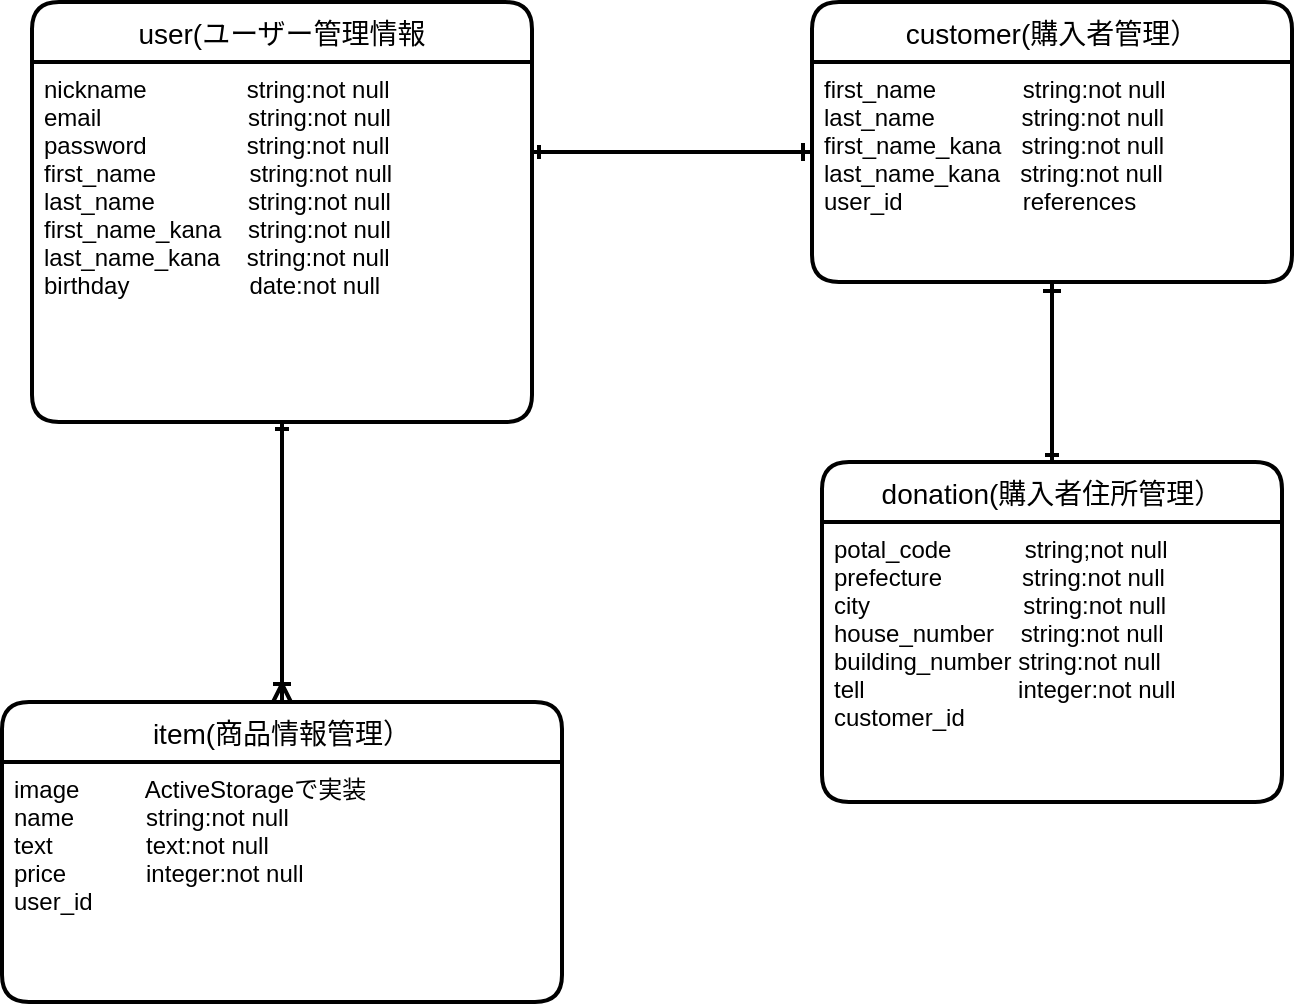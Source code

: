 <mxfile version="13.10.0" type="embed">
    <diagram id="GcNY1iAnVAGguJAcu2VM" name="ページ1">
        <mxGraphModel dx="1930" dy="618" grid="1" gridSize="10" guides="1" tooltips="1" connect="1" arrows="1" fold="1" page="1" pageScale="1" pageWidth="850" pageHeight="1100" math="0" shadow="0">
            <root>
                <mxCell id="0"/>
                <mxCell id="1" parent="0"/>
                <mxCell id="398" value="user(ユーザー管理情報" style="swimlane;childLayout=stackLayout;horizontal=1;startSize=30;horizontalStack=0;rounded=1;fontSize=14;fontStyle=0;strokeWidth=2;resizeParent=0;resizeLast=1;shadow=0;dashed=0;align=center;" vertex="1" parent="1">
                    <mxGeometry x="-750" y="60" width="250" height="210" as="geometry"/>
                </mxCell>
                <mxCell id="399" value="nickname               string:not null&#10;email                      string:not null         &#10;password               string:not null&#10;first_name              string:not null&#10;last_name              string:not null&#10;first_name_kana    string:not null&#10;last_name_kana    string:not null&#10;birthday                  date:not null" style="align=left;strokeColor=none;fillColor=none;spacingLeft=4;fontSize=12;verticalAlign=top;resizable=0;rotatable=0;part=1;" vertex="1" parent="398">
                    <mxGeometry y="30" width="250" height="180" as="geometry"/>
                </mxCell>
                <mxCell id="403" value="customer(購入者管理）" style="swimlane;childLayout=stackLayout;horizontal=1;startSize=30;horizontalStack=0;rounded=1;fontSize=14;fontStyle=0;strokeWidth=2;resizeParent=0;resizeLast=1;shadow=0;dashed=0;align=center;" vertex="1" parent="1">
                    <mxGeometry x="-360" y="60" width="240" height="140" as="geometry"/>
                </mxCell>
                <mxCell id="404" value="first_name             string:not null&#10;last_name             string:not null&#10;first_name_kana   string:not null&#10;last_name_kana   string:not null&#10;user_id                  references&#10;" style="align=left;strokeColor=none;fillColor=none;spacingLeft=4;fontSize=12;verticalAlign=top;resizable=0;rotatable=0;part=1;" vertex="1" parent="403">
                    <mxGeometry y="30" width="240" height="110" as="geometry"/>
                </mxCell>
                <mxCell id="407" style="edgeStyle=orthogonalEdgeStyle;rounded=0;orthogonalLoop=1;jettySize=auto;html=1;exitX=1;exitY=0.25;exitDx=0;exitDy=0;startArrow=ERone;startFill=0;startSize=4;sourcePerimeterSpacing=0;endArrow=ERone;endFill=0;targetPerimeterSpacing=0;strokeWidth=2;" edge="1" parent="1" source="399">
                    <mxGeometry relative="1" as="geometry">
                        <mxPoint x="-360" y="135" as="targetPoint"/>
                    </mxGeometry>
                </mxCell>
                <mxCell id="422" style="edgeStyle=orthogonalEdgeStyle;rounded=0;orthogonalLoop=1;jettySize=auto;html=1;exitX=0.5;exitY=0;exitDx=0;exitDy=0;entryX=0.5;entryY=1;entryDx=0;entryDy=0;startArrow=ERone;startFill=0;startSize=4;sourcePerimeterSpacing=0;endArrow=ERone;endFill=0;targetPerimeterSpacing=0;strokeWidth=2;" edge="1" parent="1" source="408" target="404">
                    <mxGeometry relative="1" as="geometry"/>
                </mxCell>
                <mxCell id="408" value="donation(購入者住所管理）" style="swimlane;childLayout=stackLayout;horizontal=1;startSize=30;horizontalStack=0;rounded=1;fontSize=14;fontStyle=0;strokeWidth=2;resizeParent=0;resizeLast=1;shadow=0;dashed=0;align=center;" vertex="1" parent="1">
                    <mxGeometry x="-355" y="290" width="230" height="170" as="geometry"/>
                </mxCell>
                <mxCell id="409" value="potal_code           string;not null&#10;prefecture            string:not null&#10;city                       string:not null&#10;house_number    string:not null&#10;building_number string:not null&#10;tell                       integer:not null&#10;customer_id" style="align=left;strokeColor=none;fillColor=none;spacingLeft=4;fontSize=12;verticalAlign=top;resizable=0;rotatable=0;part=1;" vertex="1" parent="408">
                    <mxGeometry y="30" width="230" height="140" as="geometry"/>
                </mxCell>
                <mxCell id="414" value="item(商品情報管理）" style="swimlane;childLayout=stackLayout;horizontal=1;startSize=30;horizontalStack=0;rounded=1;fontSize=14;fontStyle=0;strokeWidth=2;resizeParent=0;resizeLast=1;shadow=0;dashed=0;align=center;" vertex="1" parent="1">
                    <mxGeometry x="-765" y="410" width="280" height="150" as="geometry"/>
                </mxCell>
                <mxCell id="415" value="image          ActiveStorageで実装&#10;name　　　string:not null&#10;text              text:not null&#10;price            integer:not null&#10;user_id&#10;" style="align=left;strokeColor=none;fillColor=none;spacingLeft=4;fontSize=12;verticalAlign=top;resizable=0;rotatable=0;part=1;" vertex="1" parent="414">
                    <mxGeometry y="30" width="280" height="120" as="geometry"/>
                </mxCell>
                <mxCell id="419" style="edgeStyle=orthogonalEdgeStyle;rounded=0;orthogonalLoop=1;jettySize=auto;html=1;exitX=0.5;exitY=1;exitDx=0;exitDy=0;entryX=0.5;entryY=0;entryDx=0;entryDy=0;startArrow=ERone;startFill=0;startSize=4;sourcePerimeterSpacing=0;endArrow=ERoneToMany;endFill=0;targetPerimeterSpacing=0;strokeWidth=2;" edge="1" parent="1" source="399" target="414">
                    <mxGeometry relative="1" as="geometry">
                        <Array as="points">
                            <mxPoint x="-625" y="400"/>
                        </Array>
                    </mxGeometry>
                </mxCell>
            </root>
        </mxGraphModel>
    </diagram>
</mxfile>